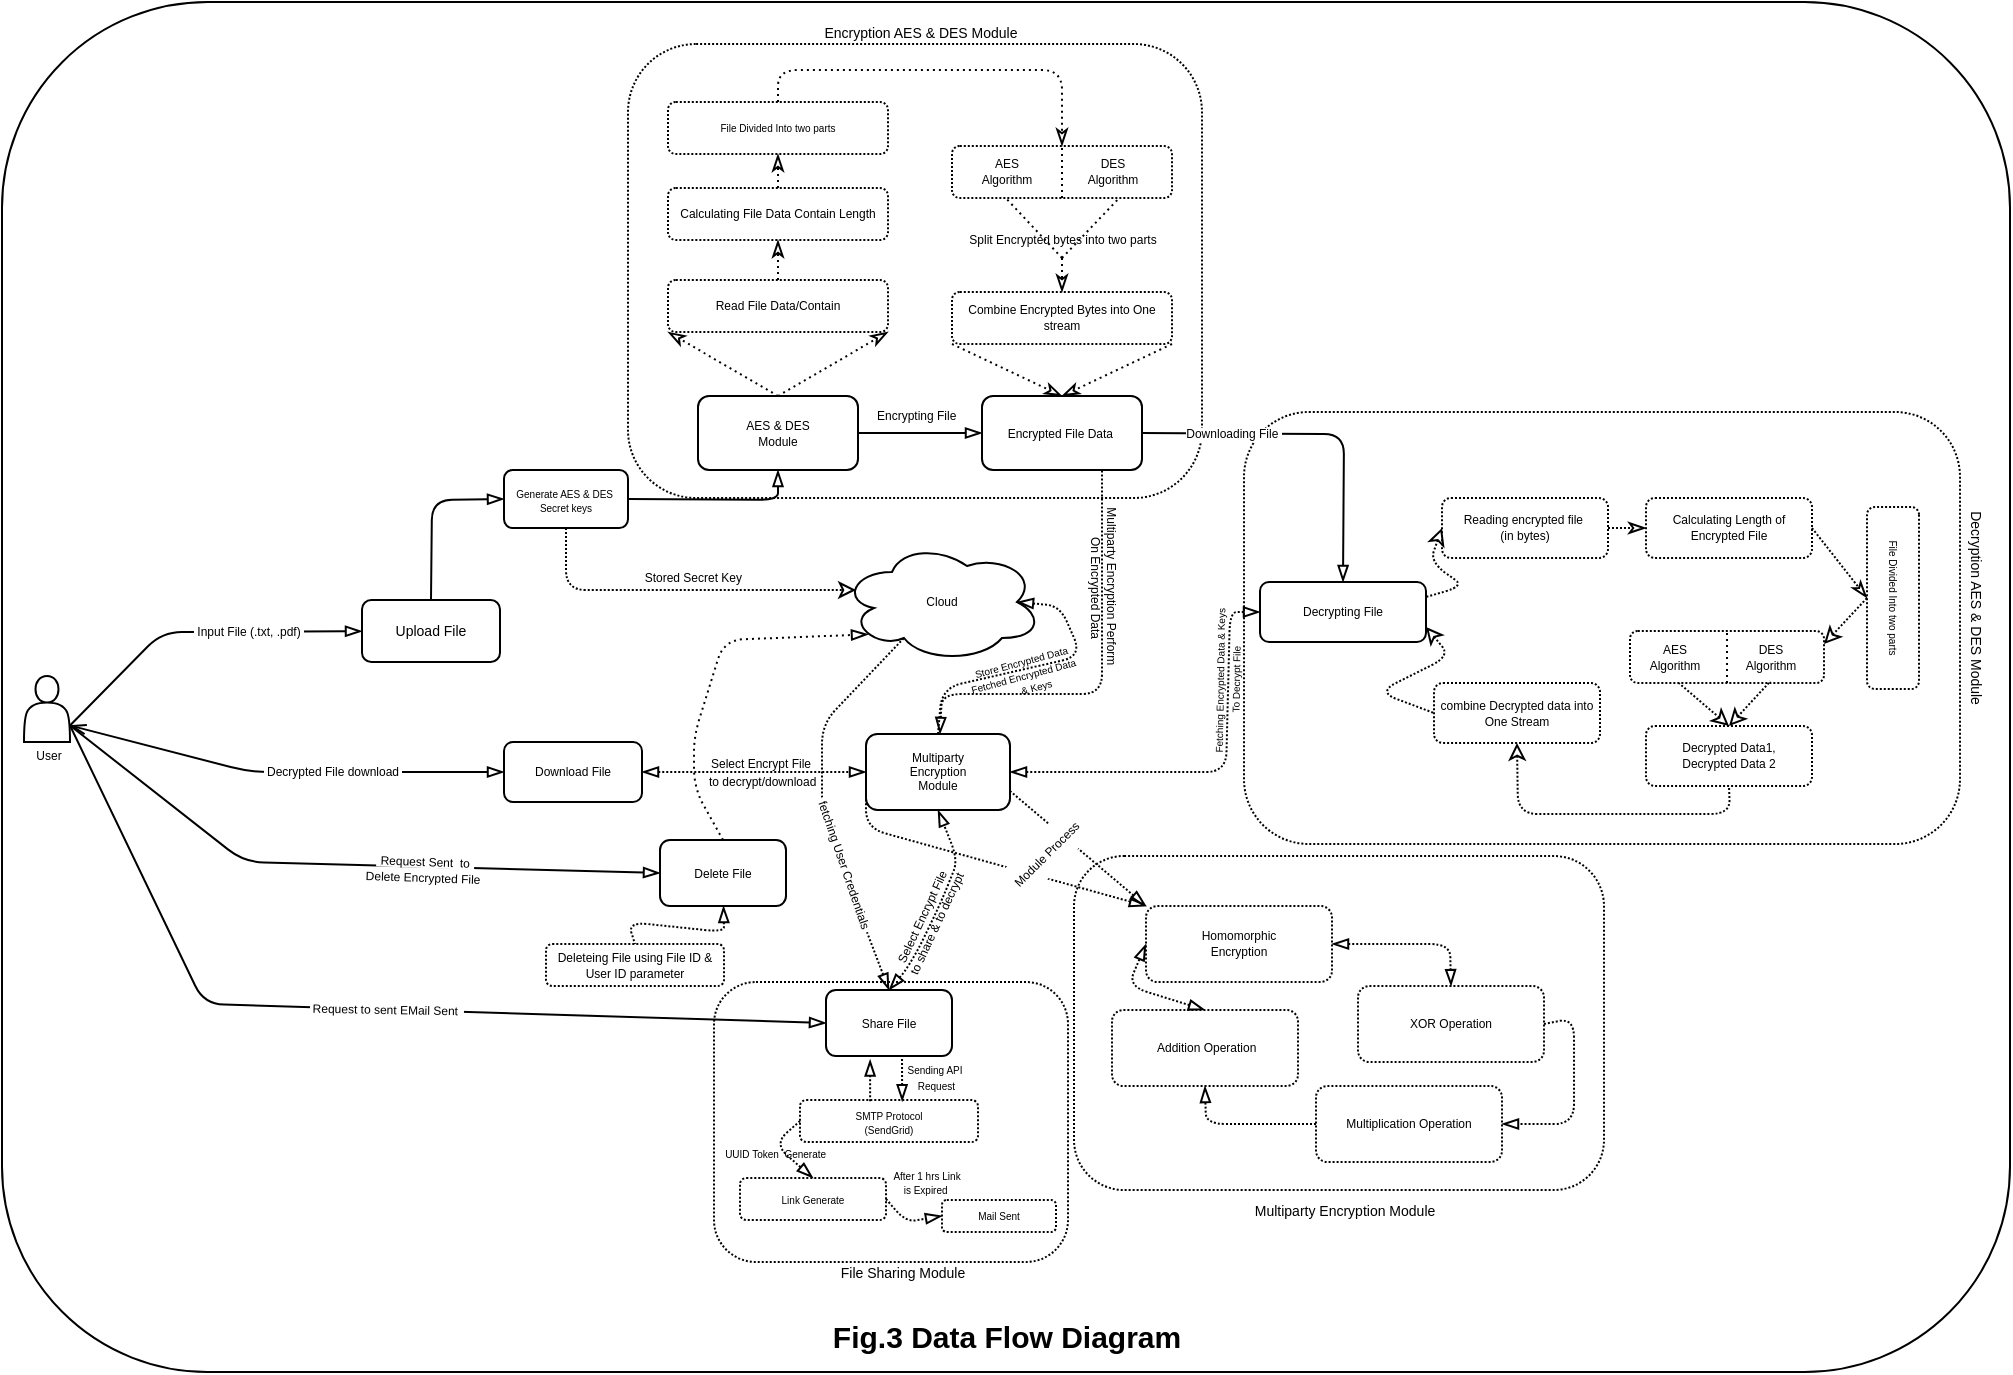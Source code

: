 <mxfile scale="20" border="10">
    <diagram id="tJHeblq7VOOCr7Zzk5kv" name="Page-1">
        <mxGraphModel dx="1242" dy="814" grid="0" gridSize="10" guides="1" tooltips="1" connect="1" arrows="1" fold="1" page="1" pageScale="1" pageWidth="413" pageHeight="291" background="#ffffff" math="0" shadow="0">
            <root>
                <mxCell id="0"/>
                <mxCell id="1" parent="0"/>
                <mxCell id="186" value="" style="rounded=1;whiteSpace=wrap;html=1;labelBackgroundColor=#FFFFFF;strokeColor=#000000;fontSize=6;fontColor=#000000;fillColor=none;strokeWidth=1;" vertex="1" parent="1">
                    <mxGeometry x="-323" y="-88" width="1004" height="685" as="geometry"/>
                </mxCell>
                <mxCell id="184" value="" style="rounded=1;whiteSpace=wrap;html=1;dashed=1;dashPattern=1 1;fontSize=6;fillColor=none;strokeColor=#000000;" vertex="1" parent="1">
                    <mxGeometry x="33" y="402" width="177" height="140" as="geometry"/>
                </mxCell>
                <mxCell id="134" value="" style="rounded=1;whiteSpace=wrap;html=1;dashed=1;dashPattern=1 1;fontSize=6;fillColor=none;strokeColor=#000000;" parent="1" vertex="1">
                    <mxGeometry x="298" y="117" width="358" height="216" as="geometry"/>
                </mxCell>
                <mxCell id="135" value="" style="rounded=1;whiteSpace=wrap;html=1;dashed=1;dashPattern=1 1;fontSize=6;fillColor=none;strokeColor=#000000;" parent="1" vertex="1">
                    <mxGeometry x="213" y="339" width="265" height="167" as="geometry"/>
                </mxCell>
                <mxCell id="136" value="" style="rounded=1;whiteSpace=wrap;html=1;dashed=1;dashPattern=1 1;fontSize=6;fillColor=none;strokeColor=#000000;" parent="1" vertex="1">
                    <mxGeometry x="-10" y="-67" width="287" height="227" as="geometry"/>
                </mxCell>
                <mxCell id="54" value="" style="edgeStyle=none;html=1;strokeColor=#000000;fontSize=6;fontColor=#000000;entryX=0.5;entryY=1;entryDx=0;entryDy=0;exitX=1;exitY=0.5;exitDx=0;exitDy=0;endArrow=blockThin;endFill=0;" parent="1" source="23" target="24" edge="1">
                    <mxGeometry relative="1" as="geometry">
                        <Array as="points">
                            <mxPoint x="65" y="161"/>
                        </Array>
                    </mxGeometry>
                </mxCell>
                <mxCell id="67" value="" style="edgeStyle=none;html=1;strokeColor=#000000;fontSize=6;fontColor=#000000;endArrow=classic;endFill=0;entryX=0.07;entryY=0.4;entryDx=0;entryDy=0;entryPerimeter=0;exitX=0.5;exitY=1;exitDx=0;exitDy=0;dashed=1;dashPattern=1 1;" parent="1" source="23" target="44" edge="1">
                    <mxGeometry relative="1" as="geometry">
                        <Array as="points">
                            <mxPoint x="-41" y="206"/>
                        </Array>
                    </mxGeometry>
                </mxCell>
                <mxCell id="23" value="&lt;font style=&quot;font-size: 5px;&quot;&gt;Generate AES &amp;amp; DES&amp;nbsp;&lt;br&gt;Secret keys&lt;/font&gt;" style="rounded=1;whiteSpace=wrap;html=1;labelBackgroundColor=#FFFFFF;strokeColor=#000000;strokeWidth=1;fontSize=4;fontColor=#000000;fillColor=none;" parent="1" vertex="1">
                    <mxGeometry x="-72" y="146" width="62" height="29" as="geometry"/>
                </mxCell>
                <mxCell id="55" value="" style="edgeStyle=none;html=1;strokeColor=#000000;fontSize=6;fontColor=#000000;endArrow=classicThin;endFill=0;entryX=0;entryY=1;entryDx=0;entryDy=0;dashed=1;dashPattern=1 2;exitX=0.5;exitY=0;exitDx=0;exitDy=0;" parent="1" source="24" target="26" edge="1">
                    <mxGeometry relative="1" as="geometry"/>
                </mxCell>
                <mxCell id="68" value="" style="edgeStyle=none;html=1;strokeColor=#000000;fontSize=6;fontColor=#000000;endArrow=blockThin;endFill=0;" parent="1" source="24" target="25" edge="1">
                    <mxGeometry relative="1" as="geometry"/>
                </mxCell>
                <mxCell id="24" value="&lt;font style=&quot;font-size: 6px;&quot;&gt;AES &amp;amp; DES&lt;br&gt;Module&lt;/font&gt;" style="rounded=1;whiteSpace=wrap;html=1;labelBackgroundColor=#FFFFFF;strokeColor=#000000;strokeWidth=1;fontSize=4;fontColor=#000000;fillColor=none;" parent="1" vertex="1">
                    <mxGeometry x="25" y="109" width="80" height="37" as="geometry"/>
                </mxCell>
                <mxCell id="108" value="" style="edgeStyle=none;html=1;dashed=1;dashPattern=1 1;strokeColor=#000000;fontSize=6;fontColor=#000000;endArrow=blockThin;endFill=0;entryX=1;entryY=0.5;entryDx=0;entryDy=0;exitX=0;exitY=0.5;exitDx=0;exitDy=0;startArrow=blockThin;startFill=0;" parent="1" source="29" target="79" edge="1">
                    <mxGeometry relative="1" as="geometry">
                        <Array as="points">
                            <mxPoint x="291" y="217"/>
                            <mxPoint x="289" y="297"/>
                        </Array>
                    </mxGeometry>
                </mxCell>
                <mxCell id="109" value="" style="edgeStyle=none;html=1;strokeColor=#000000;fontSize=6;fontColor=#000000;endArrow=blockThin;endFill=0;entryX=0.5;entryY=0;entryDx=0;entryDy=0;exitX=1;exitY=0.5;exitDx=0;exitDy=0;" parent="1" source="25" target="29" edge="1">
                    <mxGeometry relative="1" as="geometry">
                        <Array as="points">
                            <mxPoint x="348" y="128"/>
                        </Array>
                    </mxGeometry>
                </mxCell>
                <mxCell id="25" value="&lt;font style=&quot;font-size: 6px;&quot;&gt;Encrypted File Data&amp;nbsp;&lt;br&gt;&lt;/font&gt;" style="rounded=1;whiteSpace=wrap;html=1;labelBackgroundColor=#FFFFFF;strokeColor=#000000;strokeWidth=1;fontSize=4;fontColor=#000000;fillColor=none;" parent="1" vertex="1">
                    <mxGeometry x="167" y="109" width="80" height="37" as="geometry"/>
                </mxCell>
                <mxCell id="57" value="" style="edgeStyle=none;html=1;strokeColor=#000000;fontSize=6;fontColor=#000000;endArrow=classicThin;endFill=0;entryX=0.5;entryY=1;entryDx=0;entryDy=0;dashed=1;dashPattern=1 2;" parent="1" source="26" target="35" edge="1">
                    <mxGeometry relative="1" as="geometry"/>
                </mxCell>
                <mxCell id="26" value="&lt;font style=&quot;font-size: 6px;&quot;&gt;Read File Data/Contain&lt;/font&gt;" style="rounded=1;whiteSpace=wrap;html=1;labelBackgroundColor=#FFFFFF;strokeColor=#000000;strokeWidth=1;fontSize=4;fontColor=#000000;fillColor=none;dashed=1;dashPattern=1 1;" parent="1" vertex="1">
                    <mxGeometry x="10" y="51" width="110" height="26" as="geometry"/>
                </mxCell>
                <mxCell id="28" value="&lt;font style=&quot;font-size: 7px;&quot;&gt;Upload File&lt;/font&gt;" style="rounded=1;whiteSpace=wrap;html=1;labelBackgroundColor=#FFFFFF;strokeColor=#000000;strokeWidth=1;fontSize=4;fontColor=#000000;fillColor=none;" parent="1" vertex="1">
                    <mxGeometry x="-143" y="211" width="69" height="31" as="geometry"/>
                </mxCell>
                <mxCell id="110" value="" style="edgeStyle=none;html=1;strokeColor=#000000;fontSize=6;fontColor=#000000;endArrow=none;endFill=0;exitX=1;exitY=0.75;exitDx=0;exitDy=0;entryX=0;entryY=0.5;entryDx=0;entryDy=0;dashed=1;dashPattern=1 1;startArrow=classic;startFill=0;" parent="1" source="29" target="107" edge="1">
                    <mxGeometry relative="1" as="geometry">
                        <Array as="points">
                            <mxPoint x="401" y="239"/>
                            <mxPoint x="365" y="257"/>
                        </Array>
                    </mxGeometry>
                </mxCell>
                <mxCell id="29" value="&lt;font style=&quot;font-size: 6px;&quot;&gt;Decrypting File&lt;/font&gt;" style="rounded=1;whiteSpace=wrap;html=1;labelBackgroundColor=#FFFFFF;strokeColor=#000000;strokeWidth=1;fontSize=4;fontColor=#000000;fillColor=none;" parent="1" vertex="1">
                    <mxGeometry x="306" y="202" width="83" height="30" as="geometry"/>
                </mxCell>
                <mxCell id="73" value="" style="edgeStyle=none;html=1;strokeColor=#000000;fontSize=6;fontColor=#000000;endArrow=blockThin;endFill=0;entryX=0;entryY=0.5;entryDx=0;entryDy=0;exitX=1;exitY=0.5;exitDx=0;exitDy=0;dashed=1;dashPattern=1 1;startArrow=blockThin;startFill=0;" parent="1" source="30" target="79" edge="1">
                    <mxGeometry relative="1" as="geometry"/>
                </mxCell>
                <mxCell id="30" value="&lt;font style=&quot;font-size: 6px;&quot;&gt;Download File&lt;/font&gt;" style="rounded=1;whiteSpace=wrap;html=1;labelBackgroundColor=#FFFFFF;strokeColor=#000000;strokeWidth=1;fontSize=4;fontColor=#000000;fillColor=none;" parent="1" vertex="1">
                    <mxGeometry x="-72" y="282" width="69" height="30" as="geometry"/>
                </mxCell>
                <mxCell id="76" value="" style="edgeStyle=none;html=1;strokeColor=#000000;fontSize=6;fontColor=#000000;endArrow=none;endFill=0;entryX=0.5;entryY=0;entryDx=0;entryDy=0;startArrow=blockThin;startFill=0;dashed=1;dashPattern=1 1;" parent="1" source="32" target="119" edge="1">
                    <mxGeometry relative="1" as="geometry">
                        <mxPoint x="37.5" y="381" as="targetPoint"/>
                        <Array as="points">
                            <mxPoint x="38" y="377"/>
                            <mxPoint x="-10" y="372"/>
                        </Array>
                    </mxGeometry>
                </mxCell>
                <mxCell id="80" value="" style="edgeStyle=none;html=1;strokeColor=#000000;fontSize=6;fontColor=#000000;endArrow=blockThin;endFill=0;dashed=1;dashPattern=1 2;entryX=0.13;entryY=0.77;entryDx=0;entryDy=0;entryPerimeter=0;exitX=0.5;exitY=0;exitDx=0;exitDy=0;" parent="1" source="32" target="44" edge="1">
                    <mxGeometry relative="1" as="geometry">
                        <Array as="points">
                            <mxPoint x="23" y="305"/>
                            <mxPoint x="23" y="279"/>
                            <mxPoint x="38" y="231"/>
                        </Array>
                    </mxGeometry>
                </mxCell>
                <mxCell id="32" value="&lt;span style=&quot;font-size: 6px;&quot;&gt;Delete File&lt;/span&gt;" style="rounded=1;whiteSpace=wrap;html=1;labelBackgroundColor=#FFFFFF;strokeColor=#000000;strokeWidth=1;fontSize=4;fontColor=#000000;fillColor=none;" parent="1" vertex="1">
                    <mxGeometry x="6" y="331" width="63" height="33" as="geometry"/>
                </mxCell>
                <mxCell id="70" value="" style="edgeStyle=none;html=1;strokeColor=#000000;fontSize=6;fontColor=#000000;endArrow=blockThin;endFill=0;exitX=1;exitY=0.75;exitDx=0;exitDy=0;" parent="1" source="34" target="28" edge="1">
                    <mxGeometry relative="1" as="geometry">
                        <mxPoint x="-221" y="229" as="sourcePoint"/>
                        <Array as="points">
                            <mxPoint x="-243" y="227"/>
                        </Array>
                    </mxGeometry>
                </mxCell>
                <mxCell id="34" value="" style="shape=actor;whiteSpace=wrap;html=1;labelBackgroundColor=#FFFFFF;strokeColor=#000000;strokeWidth=1;fontSize=4;fontColor=#000000;fillColor=none;" parent="1" vertex="1">
                    <mxGeometry x="-312" y="249" width="23" height="33" as="geometry"/>
                </mxCell>
                <mxCell id="58" value="" style="edgeStyle=none;html=1;strokeColor=#000000;fontSize=6;fontColor=#000000;endArrow=classicThin;endFill=0;dashed=1;dashPattern=1 2;" parent="1" source="35" target="36" edge="1">
                    <mxGeometry relative="1" as="geometry"/>
                </mxCell>
                <mxCell id="35" value="&lt;font style=&quot;font-size: 6px;&quot;&gt;Calculating File Data Contain Length&lt;/font&gt;" style="rounded=1;whiteSpace=wrap;html=1;labelBackgroundColor=#FFFFFF;strokeColor=#000000;strokeWidth=1;fontSize=4;fontColor=#000000;fillColor=none;dashed=1;dashPattern=1 1;" parent="1" vertex="1">
                    <mxGeometry x="10" y="5" width="110" height="26" as="geometry"/>
                </mxCell>
                <mxCell id="36" value="&lt;font style=&quot;font-size: 5px;&quot;&gt;File Divided Into two parts&lt;/font&gt;" style="rounded=1;whiteSpace=wrap;html=1;labelBackgroundColor=#FFFFFF;strokeColor=#000000;strokeWidth=1;fontSize=4;fontColor=#000000;fillColor=none;dashed=1;dashPattern=1 1;" parent="1" vertex="1">
                    <mxGeometry x="10" y="-38" width="110" height="26" as="geometry"/>
                </mxCell>
                <mxCell id="37" value="" style="rounded=1;whiteSpace=wrap;html=1;labelBackgroundColor=#FFFFFF;strokeColor=#000000;strokeWidth=1;fontSize=4;fontColor=#000000;fillColor=none;dashed=1;dashPattern=1 1;" parent="1" vertex="1">
                    <mxGeometry x="152" y="-16" width="110" height="26" as="geometry"/>
                </mxCell>
                <mxCell id="38" value="" style="endArrow=none;html=1;strokeColor=#000000;fontSize=6;fontColor=#000000;entryX=0.5;entryY=0;entryDx=0;entryDy=0;exitX=0.5;exitY=1;exitDx=0;exitDy=0;dashed=1;dashPattern=1 2;" parent="1" source="37" target="37" edge="1">
                    <mxGeometry width="50" height="50" relative="1" as="geometry">
                        <mxPoint x="233" y="108" as="sourcePoint"/>
                        <mxPoint x="283" y="58" as="targetPoint"/>
                    </mxGeometry>
                </mxCell>
                <mxCell id="39" value="AES&lt;br&gt;Algorithm" style="text;html=1;align=center;verticalAlign=middle;resizable=0;points=[];autosize=1;strokeColor=none;fillColor=none;fontSize=6;fontColor=#000000;dashed=1;dashPattern=1 1;" parent="1" vertex="1">
                    <mxGeometry x="157" y="-16" width="43" height="26" as="geometry"/>
                </mxCell>
                <mxCell id="40" value="DES&lt;br&gt;Algorithm" style="text;html=1;align=center;verticalAlign=middle;resizable=0;points=[];autosize=1;strokeColor=none;fillColor=none;fontSize=6;fontColor=#000000;dashed=1;dashPattern=1 1;" parent="1" vertex="1">
                    <mxGeometry x="210" y="-16" width="43" height="26" as="geometry"/>
                </mxCell>
                <mxCell id="66" value="" style="edgeStyle=none;html=1;strokeColor=#000000;fontSize=6;fontColor=#000000;endArrow=classicThin;endFill=0;exitX=0;exitY=1;exitDx=0;exitDy=0;entryX=0.5;entryY=0;entryDx=0;entryDy=0;dashed=1;dashPattern=1 2;" parent="1" source="41" target="25" edge="1">
                    <mxGeometry relative="1" as="geometry">
                        <mxPoint x="207" y="111" as="targetPoint"/>
                    </mxGeometry>
                </mxCell>
                <mxCell id="41" value="&lt;font style=&quot;font-size: 6px;&quot;&gt;Combine Encrypted Bytes into One stream&lt;/font&gt;" style="rounded=1;whiteSpace=wrap;html=1;labelBackgroundColor=#FFFFFF;strokeColor=#000000;strokeWidth=1;fontSize=4;fontColor=#000000;fillColor=none;dashed=1;dashPattern=1 1;" parent="1" vertex="1">
                    <mxGeometry x="152" y="57" width="110" height="26" as="geometry"/>
                </mxCell>
                <mxCell id="44" value="Cloud" style="ellipse;shape=cloud;whiteSpace=wrap;html=1;align=center;labelBackgroundColor=#FFFFFF;strokeColor=#000000;strokeWidth=1;fontSize=6;fontColor=#000000;fillColor=none;" parent="1" vertex="1">
                    <mxGeometry x="97" y="182" width="100" height="60" as="geometry"/>
                </mxCell>
                <mxCell id="45" value="&lt;span style=&quot;font-size: 6px;&quot;&gt;Share File&lt;/span&gt;" style="rounded=1;whiteSpace=wrap;html=1;labelBackgroundColor=#FFFFFF;strokeColor=#000000;strokeWidth=1;fontSize=4;fontColor=#000000;fillColor=none;" parent="1" vertex="1">
                    <mxGeometry x="89" y="406" width="63" height="33" as="geometry"/>
                </mxCell>
                <mxCell id="85" value="" style="edgeStyle=none;html=1;strokeColor=#000000;fontSize=6;fontColor=#000000;endArrow=blockThin;endFill=0;entryX=0.35;entryY=1.055;entryDx=0;entryDy=0;entryPerimeter=0;exitX=0.394;exitY=0.029;exitDx=0;exitDy=0;exitPerimeter=0;dashed=1;dashPattern=1 1;" parent="1" source="47" target="45" edge="1">
                    <mxGeometry relative="1" as="geometry"/>
                </mxCell>
                <mxCell id="175" value="" style="edgeStyle=none;html=1;dashed=1;dashPattern=1 1;strokeColor=#000000;fontSize=5;fontColor=#000000;startArrow=none;startFill=0;endArrow=blockThin;endFill=0;entryX=0.5;entryY=0;entryDx=0;entryDy=0;exitX=0;exitY=0.5;exitDx=0;exitDy=0;" edge="1" parent="1" source="47" target="173">
                    <mxGeometry relative="1" as="geometry">
                        <Array as="points">
                            <mxPoint x="63" y="483"/>
                        </Array>
                    </mxGeometry>
                </mxCell>
                <mxCell id="47" value="&lt;font style=&quot;font-size: 5px;&quot;&gt;SMTP Protocol&lt;br&gt;(SendGrid)&lt;br&gt;&lt;/font&gt;" style="rounded=1;whiteSpace=wrap;html=1;labelBackgroundColor=#FFFFFF;strokeColor=#000000;strokeWidth=1;fontSize=4;fontColor=#000000;fillColor=none;dashed=1;dashPattern=1 1;" parent="1" vertex="1">
                    <mxGeometry x="76" y="461" width="89" height="21" as="geometry"/>
                </mxCell>
                <mxCell id="62" value="" style="edgeStyle=none;html=1;strokeColor=#000000;fontSize=6;fontColor=#000000;endArrow=classicThin;endFill=0;dashed=1;dashPattern=1 2;" parent="1" target="41" edge="1">
                    <mxGeometry relative="1" as="geometry">
                        <mxPoint x="207" y="40" as="sourcePoint"/>
                    </mxGeometry>
                </mxCell>
                <mxCell id="53" value="" style="endArrow=blockThin;html=1;strokeColor=#000000;fontSize=6;fontColor=#000000;exitX=0.5;exitY=0;exitDx=0;exitDy=0;entryX=0;entryY=0.5;entryDx=0;entryDy=0;endFill=0;" parent="1" source="28" target="23" edge="1">
                    <mxGeometry width="50" height="50" relative="1" as="geometry">
                        <mxPoint x="-138" y="169" as="sourcePoint"/>
                        <mxPoint x="-88" y="119" as="targetPoint"/>
                        <Array as="points">
                            <mxPoint x="-108" y="161"/>
                        </Array>
                    </mxGeometry>
                </mxCell>
                <mxCell id="59" value="" style="endArrow=classicThin;html=1;strokeColor=#000000;fontSize=6;fontColor=#000000;exitX=0.5;exitY=0;exitDx=0;exitDy=0;entryX=0.5;entryY=0;entryDx=0;entryDy=0;dashed=1;dashPattern=1 2;endFill=0;" parent="1" source="36" target="37" edge="1">
                    <mxGeometry width="50" height="50" relative="1" as="geometry">
                        <mxPoint x="-25" y="-32" as="sourcePoint"/>
                        <mxPoint x="204" y="-64" as="targetPoint"/>
                        <Array as="points">
                            <mxPoint x="65" y="-54"/>
                            <mxPoint x="207" y="-54"/>
                        </Array>
                    </mxGeometry>
                </mxCell>
                <mxCell id="64" value="" style="endArrow=none;html=1;strokeColor=#000000;fontSize=6;fontColor=#000000;entryX=0.509;entryY=1;entryDx=0;entryDy=0;entryPerimeter=0;dashed=1;dashPattern=1 2;" parent="1" target="39" edge="1">
                    <mxGeometry width="50" height="50" relative="1" as="geometry">
                        <mxPoint x="207" y="40" as="sourcePoint"/>
                        <mxPoint x="55" y="-86" as="targetPoint"/>
                    </mxGeometry>
                </mxCell>
                <mxCell id="65" value="" style="endArrow=none;html=1;strokeColor=#000000;fontSize=6;fontColor=#000000;entryX=0.579;entryY=1.029;entryDx=0;entryDy=0;entryPerimeter=0;dashed=1;dashPattern=1 2;" parent="1" target="40" edge="1">
                    <mxGeometry width="50" height="50" relative="1" as="geometry">
                        <mxPoint x="207" y="40" as="sourcePoint"/>
                        <mxPoint x="188.887" y="10" as="targetPoint"/>
                    </mxGeometry>
                </mxCell>
                <mxCell id="71" value="" style="endArrow=blockThin;html=1;strokeColor=#000000;fontSize=6;fontColor=#000000;entryX=0;entryY=0.5;entryDx=0;entryDy=0;startArrow=openThin;startFill=0;endFill=0;exitX=1;exitY=0.75;exitDx=0;exitDy=0;" parent="1" source="34" target="30" edge="1">
                    <mxGeometry width="50" height="50" relative="1" as="geometry">
                        <mxPoint x="-199" y="293" as="sourcePoint"/>
                        <mxPoint x="-152" y="286" as="targetPoint"/>
                        <Array as="points">
                            <mxPoint x="-199" y="297"/>
                        </Array>
                    </mxGeometry>
                </mxCell>
                <mxCell id="72" value="" style="endArrow=blockThin;html=1;strokeColor=#000000;fontSize=6;fontColor=#000000;entryX=0;entryY=0.5;entryDx=0;entryDy=0;endFill=0;startArrow=none;startFill=0;exitX=1;exitY=0.75;exitDx=0;exitDy=0;" parent="1" source="34" target="32" edge="1">
                    <mxGeometry width="50" height="50" relative="1" as="geometry">
                        <mxPoint x="-285" y="275" as="sourcePoint"/>
                        <mxPoint x="-69" y="318.25" as="targetPoint"/>
                        <Array as="points">
                            <mxPoint x="-202" y="342"/>
                        </Array>
                    </mxGeometry>
                </mxCell>
                <mxCell id="81" value="" style="edgeStyle=none;html=1;strokeColor=#000000;fontSize=6;fontColor=#000000;endArrow=none;endFill=0;dashed=1;dashPattern=1 1;startArrow=blockThin;startFill=0;entryX=0.75;entryY=1;entryDx=0;entryDy=0;" parent="1" source="79" target="25" edge="1">
                    <mxGeometry relative="1" as="geometry">
                        <mxPoint x="228" y="177" as="targetPoint"/>
                        <Array as="points">
                            <mxPoint x="147" y="258"/>
                            <mxPoint x="227" y="258"/>
                        </Array>
                    </mxGeometry>
                </mxCell>
                <mxCell id="149" value="" style="edgeStyle=none;html=1;dashed=1;dashPattern=1 1;strokeColor=#000000;fontSize=5;fontColor=#000000;startArrow=none;startFill=0;endArrow=blockThin;endFill=0;exitX=0.5;exitY=0;exitDx=0;exitDy=0;entryX=0.875;entryY=0.5;entryDx=0;entryDy=0;entryPerimeter=0;" parent="1" source="79" target="44" edge="1">
                    <mxGeometry relative="1" as="geometry">
                        <Array as="points">
                            <mxPoint x="147" y="255"/>
                            <mxPoint x="217" y="239"/>
                            <mxPoint x="206" y="214"/>
                        </Array>
                    </mxGeometry>
                </mxCell>
                <mxCell id="79" value="&lt;p style=&quot;line-height: 177%;&quot;&gt;&lt;font style=&quot;font-size: 6px;&quot;&gt;Multiparty&lt;br&gt;Encryption&lt;br&gt;Module&lt;br&gt;&lt;/font&gt;&lt;/p&gt;" style="rounded=1;whiteSpace=wrap;html=1;labelBackgroundColor=#FFFFFF;strokeColor=#000000;strokeWidth=1;fontSize=4;fontColor=#000000;fillColor=none;" parent="1" vertex="1">
                    <mxGeometry x="109" y="278" width="72" height="38" as="geometry"/>
                </mxCell>
                <mxCell id="93" value="" style="edgeStyle=none;html=1;strokeColor=#000000;fontSize=6;fontColor=#000000;endArrow=blockThin;endFill=0;entryX=0.5;entryY=1;entryDx=0;entryDy=0;exitX=0.5;exitY=0;exitDx=0;exitDy=0;dashed=1;dashPattern=1 1;startArrow=blockThin;startFill=0;" parent="1" source="45" target="79" edge="1">
                    <mxGeometry relative="1" as="geometry">
                        <mxPoint x="224" y="357.5" as="sourcePoint"/>
                        <mxPoint x="79" y="357.5" as="targetPoint"/>
                        <Array as="points">
                            <mxPoint x="129" y="396"/>
                            <mxPoint x="136" y="384"/>
                            <mxPoint x="147" y="361"/>
                            <mxPoint x="155" y="341"/>
                        </Array>
                    </mxGeometry>
                </mxCell>
                <mxCell id="94" value="User" style="text;html=1;align=center;verticalAlign=middle;resizable=0;points=[];autosize=1;strokeColor=none;fillColor=none;fontSize=6;fontColor=#000000;" parent="1" vertex="1">
                    <mxGeometry x="-316" y="279.5" width="31" height="19" as="geometry"/>
                </mxCell>
                <mxCell id="117" value="" style="edgeStyle=none;html=1;dashed=1;dashPattern=1 1;strokeColor=#000000;fontSize=6;fontColor=#000000;endArrow=classicThin;endFill=0;exitX=1;exitY=0.5;exitDx=0;exitDy=0;entryX=0.5;entryY=1;entryDx=0;entryDy=0;startArrow=none;startFill=0;" parent="1" source="95" target="105" edge="1">
                    <mxGeometry relative="1" as="geometry"/>
                </mxCell>
                <mxCell id="95" value="&lt;font style=&quot;font-size: 6px;&quot;&gt;Calculating Length of Encrypted File&lt;/font&gt;" style="rounded=1;whiteSpace=wrap;html=1;labelBackgroundColor=#FFFFFF;strokeColor=#000000;strokeWidth=1;fontSize=4;fontColor=#000000;fillColor=none;dashed=1;dashPattern=1 1;" parent="1" vertex="1">
                    <mxGeometry x="499" y="160" width="83" height="30" as="geometry"/>
                </mxCell>
                <mxCell id="96" value="" style="edgeStyle=none;html=1;strokeColor=#000000;fontSize=6;fontColor=#000000;endArrow=classicThin;endFill=0;entryX=1;entryY=1;entryDx=0;entryDy=0;dashed=1;dashPattern=1 2;exitX=0.5;exitY=0;exitDx=0;exitDy=0;" parent="1" source="24" target="26" edge="1">
                    <mxGeometry relative="1" as="geometry">
                        <mxPoint x="67" y="108" as="sourcePoint"/>
                        <mxPoint x="20.0" y="87" as="targetPoint"/>
                    </mxGeometry>
                </mxCell>
                <mxCell id="97" value="" style="edgeStyle=none;html=1;strokeColor=#000000;fontSize=6;fontColor=#000000;endArrow=classicThin;endFill=0;exitX=1;exitY=1;exitDx=0;exitDy=0;entryX=0.5;entryY=0;entryDx=0;entryDy=0;dashed=1;dashPattern=1 2;" parent="1" source="41" target="25" edge="1">
                    <mxGeometry relative="1" as="geometry">
                        <mxPoint x="162" y="93.0" as="sourcePoint"/>
                        <mxPoint x="217" y="119" as="targetPoint"/>
                    </mxGeometry>
                </mxCell>
                <mxCell id="115" value="" style="edgeStyle=none;html=1;dashed=1;dashPattern=1 1;strokeColor=#000000;fontSize=6;fontColor=#000000;endArrow=none;endFill=0;entryX=1;entryY=0.25;entryDx=0;entryDy=0;exitX=0;exitY=0.5;exitDx=0;exitDy=0;startArrow=classic;startFill=0;" parent="1" source="98" target="29" edge="1">
                    <mxGeometry relative="1" as="geometry">
                        <Array as="points">
                            <mxPoint x="391" y="192"/>
                            <mxPoint x="408" y="204"/>
                        </Array>
                    </mxGeometry>
                </mxCell>
                <mxCell id="116" value="" style="edgeStyle=none;html=1;dashed=1;dashPattern=1 1;strokeColor=#000000;fontSize=6;fontColor=#000000;endArrow=classicThin;endFill=0;startArrow=none;startFill=0;" parent="1" source="98" target="95" edge="1">
                    <mxGeometry relative="1" as="geometry"/>
                </mxCell>
                <mxCell id="98" value="&lt;font style=&quot;font-size: 6px;&quot;&gt;Reading encrypted file&amp;nbsp;&lt;br&gt;(in bytes)&lt;br&gt;&lt;/font&gt;" style="rounded=1;whiteSpace=wrap;html=1;labelBackgroundColor=#FFFFFF;strokeColor=#000000;strokeWidth=1;fontSize=4;fontColor=#000000;fillColor=none;dashed=1;dashPattern=1 1;" parent="1" vertex="1">
                    <mxGeometry x="397" y="160" width="83" height="30" as="geometry"/>
                </mxCell>
                <mxCell id="100" value="" style="rounded=1;whiteSpace=wrap;html=1;labelBackgroundColor=#FFFFFF;strokeColor=#000000;strokeWidth=1;fontSize=4;fontColor=#000000;fillColor=none;dashed=1;dashPattern=1 1;" parent="1" vertex="1">
                    <mxGeometry x="491" y="226.5" width="97" height="26" as="geometry"/>
                </mxCell>
                <mxCell id="101" value="" style="endArrow=none;html=1;strokeColor=#000000;fontSize=6;fontColor=#000000;entryX=0.5;entryY=0;entryDx=0;entryDy=0;exitX=0.5;exitY=1;exitDx=0;exitDy=0;dashed=1;dashPattern=1 2;" parent="1" source="100" target="100" edge="1">
                    <mxGeometry width="50" height="50" relative="1" as="geometry">
                        <mxPoint x="559" y="350.5" as="sourcePoint"/>
                        <mxPoint x="609" y="300.5" as="targetPoint"/>
                    </mxGeometry>
                </mxCell>
                <mxCell id="102" value="AES&lt;br&gt;Algorithm" style="text;html=1;align=center;verticalAlign=middle;resizable=0;points=[];autosize=1;strokeColor=none;fillColor=none;fontSize=6;fontColor=#000000;dashed=1;dashPattern=1 1;" parent="1" vertex="1">
                    <mxGeometry x="491" y="226.5" width="43" height="26" as="geometry"/>
                </mxCell>
                <mxCell id="118" value="" style="edgeStyle=none;html=1;dashed=1;dashPattern=1 1;strokeColor=#000000;fontSize=6;fontColor=#000000;endArrow=none;endFill=0;exitX=1;exitY=0.25;exitDx=0;exitDy=0;entryX=0.5;entryY=1;entryDx=0;entryDy=0;startArrow=classic;startFill=0;" parent="1" source="100" target="105" edge="1">
                    <mxGeometry relative="1" as="geometry"/>
                </mxCell>
                <mxCell id="103" value="DES&lt;br&gt;Algorithm" style="text;html=1;align=center;verticalAlign=middle;resizable=0;points=[];autosize=1;strokeColor=none;fillColor=none;fontSize=6;fontColor=#000000;dashed=1;dashPattern=1 1;" parent="1" vertex="1">
                    <mxGeometry x="539" y="226.5" width="43" height="26" as="geometry"/>
                </mxCell>
                <mxCell id="105" value="&lt;font style=&quot;font-size: 5px;&quot;&gt;File Divided Into two parts&lt;/font&gt;" style="rounded=1;whiteSpace=wrap;html=1;labelBackgroundColor=#FFFFFF;strokeColor=#000000;strokeWidth=1;fontSize=4;fontColor=#000000;fillColor=none;dashed=1;dashPattern=1 1;rotation=90;" parent="1" vertex="1">
                    <mxGeometry x="577" y="197" width="91" height="26" as="geometry"/>
                </mxCell>
                <mxCell id="113" value="" style="edgeStyle=none;html=1;dashed=1;dashPattern=1 1;strokeColor=#000000;fontSize=6;fontColor=#000000;endArrow=none;endFill=0;entryX=0.571;entryY=1.005;entryDx=0;entryDy=0;entryPerimeter=0;exitX=0.5;exitY=0;exitDx=0;exitDy=0;startArrow=classic;startFill=0;" parent="1" source="106" target="102" edge="1">
                    <mxGeometry relative="1" as="geometry"/>
                </mxCell>
                <mxCell id="114" value="" style="edgeStyle=none;html=1;dashed=1;dashPattern=1 1;strokeColor=#000000;fontSize=6;fontColor=#000000;endArrow=none;endFill=0;entryX=0.516;entryY=0.966;entryDx=0;entryDy=0;entryPerimeter=0;exitX=0.5;exitY=0;exitDx=0;exitDy=0;startArrow=classic;startFill=0;" parent="1" source="106" target="103" edge="1">
                    <mxGeometry relative="1" as="geometry"/>
                </mxCell>
                <mxCell id="106" value="&lt;font style=&quot;font-size: 6px;&quot;&gt;Decrypted Data1,&lt;br&gt;Decrypted Data 2&lt;br&gt;&lt;/font&gt;" style="rounded=1;whiteSpace=wrap;html=1;labelBackgroundColor=#FFFFFF;strokeColor=#000000;strokeWidth=1;fontSize=4;fontColor=#000000;fillColor=none;dashed=1;dashPattern=1 1;" parent="1" vertex="1">
                    <mxGeometry x="499" y="274" width="83" height="30" as="geometry"/>
                </mxCell>
                <mxCell id="111" value="" style="edgeStyle=none;html=1;dashed=1;dashPattern=1 1;strokeColor=#000000;fontSize=6;fontColor=#000000;endArrow=none;endFill=0;exitX=0.5;exitY=1;exitDx=0;exitDy=0;entryX=0.5;entryY=1;entryDx=0;entryDy=0;startArrow=classic;startFill=0;" parent="1" source="107" target="106" edge="1">
                    <mxGeometry relative="1" as="geometry">
                        <Array as="points">
                            <mxPoint x="435" y="318"/>
                            <mxPoint x="541" y="318"/>
                        </Array>
                    </mxGeometry>
                </mxCell>
                <mxCell id="107" value="&lt;font style=&quot;font-size: 6px;&quot;&gt;combine Decrypted data into One Stream&lt;br&gt;&lt;/font&gt;" style="rounded=1;whiteSpace=wrap;html=1;labelBackgroundColor=#FFFFFF;strokeColor=#000000;strokeWidth=1;fontSize=4;fontColor=#000000;fillColor=none;dashed=1;dashPattern=1 1;" parent="1" vertex="1">
                    <mxGeometry x="393" y="252.5" width="83" height="30" as="geometry"/>
                </mxCell>
                <mxCell id="119" value="&lt;font style=&quot;font-size: 6px;&quot;&gt;Deleteing File using File ID &amp;amp; User ID parameter&lt;br&gt;&lt;/font&gt;" style="rounded=1;whiteSpace=wrap;html=1;labelBackgroundColor=#FFFFFF;strokeColor=#000000;strokeWidth=1;fontSize=4;fontColor=#000000;fillColor=none;dashed=1;dashPattern=1 1;" parent="1" vertex="1">
                    <mxGeometry x="-51" y="383" width="89" height="21" as="geometry"/>
                </mxCell>
                <mxCell id="121" value="" style="edgeStyle=none;html=1;strokeColor=#000000;fontSize=6;fontColor=#000000;endArrow=blockThin;endFill=0;entryX=0;entryY=0.5;entryDx=0;entryDy=0;exitX=1;exitY=0.75;exitDx=0;exitDy=0;" parent="1" source="34" target="45" edge="1">
                    <mxGeometry relative="1" as="geometry">
                        <mxPoint x="-225" y="423" as="sourcePoint"/>
                        <mxPoint x="-133" y="241.155" as="targetPoint"/>
                        <Array as="points">
                            <mxPoint x="-222" y="413"/>
                        </Array>
                    </mxGeometry>
                </mxCell>
                <mxCell id="129" value="" style="edgeStyle=none;html=1;dashed=1;dashPattern=1 1;strokeColor=#000000;fontSize=6;endArrow=blockThin;endFill=0;exitX=1;exitY=0.5;exitDx=0;exitDy=0;entryX=0.5;entryY=0;entryDx=0;entryDy=0;startArrow=blockThin;startFill=0;" parent="1" source="122" target="126" edge="1">
                    <mxGeometry relative="1" as="geometry">
                        <Array as="points">
                            <mxPoint x="401" y="383"/>
                        </Array>
                    </mxGeometry>
                </mxCell>
                <mxCell id="122" value="&lt;font style=&quot;font-size: 6px;&quot;&gt;&amp;nbsp;Homomorphic&amp;nbsp;&lt;br&gt;Encryption&lt;/font&gt;" style="rounded=1;whiteSpace=wrap;html=1;labelBackgroundColor=#FFFFFF;strokeColor=#000000;strokeWidth=1;fontSize=4;fontColor=#000000;fillColor=none;dashed=1;dashPattern=1 1;" parent="1" vertex="1">
                    <mxGeometry x="249" y="364" width="93" height="38" as="geometry"/>
                </mxCell>
                <mxCell id="124" value="" style="endArrow=none;html=1;fontSize=6;entryX=0;entryY=0.75;entryDx=0;entryDy=0;exitX=0;exitY=0;exitDx=0;exitDy=0;strokeColor=#000000;dashed=1;dashPattern=1 1;startArrow=blockThin;startFill=0;" parent="1" source="122" target="79" edge="1">
                    <mxGeometry width="50" height="50" relative="1" as="geometry">
                        <mxPoint x="175" y="405" as="sourcePoint"/>
                        <mxPoint x="225" y="355" as="targetPoint"/>
                        <Array as="points">
                            <mxPoint x="109" y="325"/>
                        </Array>
                    </mxGeometry>
                </mxCell>
                <mxCell id="125" value="" style="endArrow=none;html=1;fontSize=6;entryX=1;entryY=0.75;entryDx=0;entryDy=0;strokeColor=#000000;dashed=1;dashPattern=1 1;exitX=0;exitY=0;exitDx=0;exitDy=0;startArrow=blockThin;startFill=0;" parent="1" source="122" target="79" edge="1">
                    <mxGeometry width="50" height="50" relative="1" as="geometry">
                        <mxPoint x="208" y="339" as="sourcePoint"/>
                        <mxPoint x="173.0" y="326" as="targetPoint"/>
                    </mxGeometry>
                </mxCell>
                <mxCell id="126" value="&lt;font style=&quot;font-size: 6px;&quot;&gt;XOR Operation&lt;/font&gt;" style="rounded=1;whiteSpace=wrap;html=1;labelBackgroundColor=#FFFFFF;strokeColor=#000000;strokeWidth=1;fontSize=4;fontColor=#000000;fillColor=none;dashed=1;dashPattern=1 1;" parent="1" vertex="1">
                    <mxGeometry x="355" y="404" width="93" height="38" as="geometry"/>
                </mxCell>
                <mxCell id="132" value="" style="edgeStyle=none;html=1;dashed=1;dashPattern=1 1;strokeColor=#000000;fontSize=6;endArrow=blockThin;endFill=0;entryX=0.5;entryY=1;entryDx=0;entryDy=0;exitX=0;exitY=0.5;exitDx=0;exitDy=0;" parent="1" source="127" target="128" edge="1">
                    <mxGeometry relative="1" as="geometry">
                        <Array as="points">
                            <mxPoint x="279" y="473"/>
                        </Array>
                    </mxGeometry>
                </mxCell>
                <mxCell id="127" value="&lt;font style=&quot;font-size: 6px;&quot;&gt;Multiplication Operation&lt;/font&gt;" style="rounded=1;whiteSpace=wrap;html=1;labelBackgroundColor=#FFFFFF;strokeColor=#000000;strokeWidth=1;fontSize=4;fontColor=#000000;fillColor=none;dashed=1;dashPattern=1 1;" parent="1" vertex="1">
                    <mxGeometry x="334" y="454" width="93" height="38" as="geometry"/>
                </mxCell>
                <mxCell id="133" value="" style="edgeStyle=none;html=1;dashed=1;dashPattern=1 1;strokeColor=#000000;fontSize=6;endArrow=blockThin;endFill=0;entryX=0;entryY=0.5;entryDx=0;entryDy=0;exitX=0.5;exitY=0;exitDx=0;exitDy=0;startArrow=blockThin;startFill=0;" parent="1" source="128" target="122" edge="1">
                    <mxGeometry relative="1" as="geometry">
                        <mxPoint x="266" y="413" as="sourcePoint"/>
                        <Array as="points">
                            <mxPoint x="240" y="404"/>
                        </Array>
                    </mxGeometry>
                </mxCell>
                <mxCell id="128" value="&lt;font style=&quot;font-size: 6px;&quot;&gt;&amp;nbsp;Addition Operation&lt;/font&gt;" style="rounded=1;whiteSpace=wrap;html=1;labelBackgroundColor=#FFFFFF;strokeColor=#000000;strokeWidth=1;fontSize=4;fontColor=#000000;fillColor=none;dashed=1;dashPattern=1 1;" parent="1" vertex="1">
                    <mxGeometry x="232" y="416" width="93" height="38" as="geometry"/>
                </mxCell>
                <mxCell id="131" value="" style="edgeStyle=none;html=1;dashed=1;dashPattern=1 1;strokeColor=#000000;fontSize=6;endArrow=blockThin;endFill=0;exitX=1;exitY=0.5;exitDx=0;exitDy=0;entryX=1;entryY=0.5;entryDx=0;entryDy=0;" parent="1" source="126" target="127" edge="1">
                    <mxGeometry relative="1" as="geometry">
                        <mxPoint x="352" y="393.0" as="sourcePoint"/>
                        <mxPoint x="411.5" y="414" as="targetPoint"/>
                        <Array as="points">
                            <mxPoint x="463" y="420"/>
                            <mxPoint x="463" y="473"/>
                        </Array>
                    </mxGeometry>
                </mxCell>
                <mxCell id="137" value="&lt;span style=&quot;background-color: rgb(255, 255, 255);&quot;&gt;&lt;font color=&quot;#000000&quot;&gt;&amp;nbsp;Input File (.txt, .pdf)&amp;nbsp;&lt;br&gt;&lt;/font&gt;&lt;/span&gt;" style="text;html=1;align=center;verticalAlign=middle;resizable=0;points=[];autosize=1;strokeColor=none;fillColor=none;fontSize=6;rotation=0;" parent="1" vertex="1">
                    <mxGeometry x="-237" y="217" width="73" height="19" as="geometry"/>
                </mxCell>
                <mxCell id="138" value="&lt;font style=&quot;font-size: 7px;&quot;&gt;Encryption AES &amp;amp; DES Module&lt;/font&gt;" style="text;html=1;align=center;verticalAlign=middle;resizable=0;points=[];autosize=1;strokeColor=none;fillColor=none;fontSize=6;fontColor=#000000;" parent="1" vertex="1">
                    <mxGeometry x="78" y="-83" width="115" height="21" as="geometry"/>
                </mxCell>
                <mxCell id="139" value="Split Encrypted bytes into two parts" style="text;html=1;align=center;verticalAlign=middle;resizable=0;points=[];autosize=1;strokeColor=none;fillColor=none;fontSize=6;fontColor=#000000;" parent="1" vertex="1">
                    <mxGeometry x="151" y="21" width="112" height="19" as="geometry"/>
                </mxCell>
                <mxCell id="144" value="&amp;nbsp;Encrypting File" style="text;html=1;align=center;verticalAlign=middle;resizable=0;points=[];autosize=1;strokeColor=none;fillColor=none;fontSize=6;fontColor=#000000;" parent="1" vertex="1">
                    <mxGeometry x="103" y="109" width="59" height="19" as="geometry"/>
                </mxCell>
                <mxCell id="146" value="" style="edgeStyle=none;html=1;strokeColor=#000000;fontSize=6;fontColor=#000000;endArrow=none;endFill=0;exitX=0.574;exitY=0.029;exitDx=0;exitDy=0;exitPerimeter=0;startArrow=blockThin;startFill=0;dashed=1;dashPattern=1 1;" parent="1" source="47" edge="1">
                    <mxGeometry relative="1" as="geometry">
                        <mxPoint x="121.066" y="471.609" as="sourcePoint"/>
                        <mxPoint x="127" y="438" as="targetPoint"/>
                    </mxGeometry>
                </mxCell>
                <mxCell id="147" value="&lt;font style=&quot;font-size: 6px;&quot;&gt;Multiparty Encryption Perform&amp;nbsp;&lt;br&gt;On Encrypted Data&lt;/font&gt;" style="text;html=1;align=center;verticalAlign=middle;resizable=0;points=[];autosize=1;strokeColor=none;fillColor=none;fontSize=6;fontColor=#000000;rotation=90;" parent="1" vertex="1">
                    <mxGeometry x="178" y="191" width="99" height="26" as="geometry"/>
                </mxCell>
                <mxCell id="150" value="Stored Secret Key&amp;nbsp;" style="text;html=1;align=center;verticalAlign=middle;resizable=0;points=[];autosize=1;strokeColor=none;fillColor=none;fontSize=6;fontColor=#000000;" parent="1" vertex="1">
                    <mxGeometry x="-11" y="190" width="68" height="19" as="geometry"/>
                </mxCell>
                <mxCell id="151" value="&lt;span style=&quot;font-size: 5px;&quot;&gt;Store Encrypted Data&lt;br&gt;Fetched Encrypted Data&amp;nbsp;&lt;br&gt;&amp;nbsp; &amp;nbsp; &amp;nbsp; &amp;amp; Keys&lt;br&gt;&lt;/span&gt;" style="text;html=1;align=center;verticalAlign=middle;resizable=0;points=[];autosize=1;strokeColor=none;fillColor=none;fontSize=6;fontColor=#000000;rotation=-15;" parent="1" vertex="1">
                    <mxGeometry x="151" y="232" width="73" height="34" as="geometry"/>
                </mxCell>
                <mxCell id="152" value="&lt;font style=&quot;font-size: 7px;&quot;&gt;Decryption AES &amp;amp; DES Module&lt;/font&gt;" style="text;html=1;align=center;verticalAlign=middle;resizable=0;points=[];autosize=1;strokeColor=none;fillColor=none;fontSize=5;fontFamily=Helvetica;fontColor=#000000;rotation=90;" parent="1" vertex="1">
                    <mxGeometry x="606" y="204" width="115" height="20" as="geometry"/>
                </mxCell>
                <mxCell id="154" value="&lt;font style=&quot;font-size: 6px;&quot;&gt;Downloading File&amp;nbsp;&lt;/font&gt;" style="text;html=1;strokeColor=none;fillColor=none;align=center;verticalAlign=middle;whiteSpace=wrap;rounded=0;dashed=1;dashPattern=1 1;labelBackgroundColor=#FFFFFF;fontFamily=Helvetica;fontSize=5;fontColor=#000000;" parent="1" vertex="1">
                    <mxGeometry x="263" y="112.5" width="60" height="30" as="geometry"/>
                </mxCell>
                <mxCell id="155" value="&lt;font style=&quot;font-size: 7px;&quot;&gt;Multiparty Encryption Module&lt;/font&gt;" style="text;html=1;align=center;verticalAlign=middle;resizable=0;points=[];autosize=1;strokeColor=none;fillColor=none;fontSize=6;fontFamily=Helvetica;fontColor=#000000;" parent="1" vertex="1">
                    <mxGeometry x="293.5" y="506" width="108" height="21" as="geometry"/>
                </mxCell>
                <mxCell id="157" value="&lt;span style=&quot;font-size: 5px;&quot;&gt;Fetching Encrypted Data &amp;amp; Keys&amp;nbsp;&lt;br&gt;To Decrypt File&lt;br&gt;&lt;/span&gt;" style="text;html=1;align=center;verticalAlign=middle;resizable=0;points=[];autosize=1;strokeColor=none;fillColor=none;fontSize=6;fontColor=#000000;rotation=271;" parent="1" vertex="1">
                    <mxGeometry x="244" y="238" width="92" height="26" as="geometry"/>
                </mxCell>
                <mxCell id="160" value="" style="endArrow=none;html=1;entryX=0.31;entryY=0.8;entryDx=0;entryDy=0;entryPerimeter=0;exitX=0.5;exitY=0;exitDx=0;exitDy=0;strokeColor=#000000;dashed=1;dashPattern=1 1;startArrow=blockThin;startFill=0;" edge="1" parent="1" source="45" target="44">
                    <mxGeometry width="50" height="50" relative="1" as="geometry">
                        <mxPoint x="109" y="380" as="sourcePoint"/>
                        <mxPoint x="125" y="312" as="targetPoint"/>
                        <Array as="points">
                            <mxPoint x="87" y="318"/>
                            <mxPoint x="87" y="273"/>
                        </Array>
                    </mxGeometry>
                </mxCell>
                <mxCell id="161" value="&lt;font style=&quot;font-size: 6px; background-color: rgb(255, 255, 255);&quot; color=&quot;#000000&quot;&gt;&amp;nbsp;fetching User Credentials&amp;nbsp;&lt;/font&gt;" style="text;html=1;align=center;verticalAlign=middle;resizable=0;points=[];autosize=1;strokeColor=none;fillColor=none;rotation=71;" vertex="1" parent="1">
                    <mxGeometry x="55" y="329" width="89" height="26" as="geometry"/>
                </mxCell>
                <mxCell id="163" value="Select Encrypt File &lt;br&gt;to share &amp;amp; to decrypt" style="text;html=1;align=center;verticalAlign=middle;resizable=0;points=[];autosize=1;strokeColor=none;fillColor=none;fontSize=6;fontColor=#000000;rotation=-65;" vertex="1" parent="1">
                    <mxGeometry x="104" y="359" width="73" height="26" as="geometry"/>
                </mxCell>
                <mxCell id="164" value="Module Process" style="text;html=1;align=center;verticalAlign=middle;resizable=0;points=[];autosize=1;strokeColor=none;fillColor=#FFFFFF;fontSize=6;fontColor=#000000;rotation=-45;" vertex="1" parent="1">
                    <mxGeometry x="168" y="329" width="61" height="19" as="geometry"/>
                </mxCell>
                <mxCell id="168" value="&lt;font style=&quot;font-size: 5px;&quot;&gt;Sending API&lt;br&gt;&amp;nbsp;Request&lt;/font&gt;" style="text;html=1;align=center;verticalAlign=middle;resizable=0;points=[];autosize=1;strokeColor=none;fillColor=none;fontSize=6;fontColor=#000000;" vertex="1" parent="1">
                    <mxGeometry x="120" y="437" width="46" height="26" as="geometry"/>
                </mxCell>
                <mxCell id="169" value="&lt;span style=&quot;background-color: rgb(255, 255, 255);&quot;&gt;&lt;font color=&quot;#000000&quot;&gt;&amp;nbsp;Decrypted File download&amp;nbsp;&lt;br&gt;&lt;/font&gt;&lt;/span&gt;" style="text;html=1;align=center;verticalAlign=middle;resizable=0;points=[];autosize=1;strokeColor=none;fillColor=none;fontSize=6;rotation=0;" vertex="1" parent="1">
                    <mxGeometry x="-202" y="287.5" width="87" height="19" as="geometry"/>
                </mxCell>
                <mxCell id="170" value="&lt;span style=&quot;background-color: rgb(255, 255, 255);&quot;&gt;&lt;font color=&quot;#000000&quot;&gt;&amp;nbsp;Request to sent EMail Sent&amp;nbsp;&amp;nbsp;&lt;br&gt;&lt;/font&gt;&lt;/span&gt;" style="text;html=1;align=center;verticalAlign=middle;resizable=0;points=[];autosize=1;strokeColor=none;fillColor=none;fontSize=6;rotation=1;" vertex="1" parent="1">
                    <mxGeometry x="-179" y="406" width="96" height="19" as="geometry"/>
                </mxCell>
                <mxCell id="172" value="&lt;p style=&quot;line-height: 140%;&quot;&gt;Select Encrypt File &lt;br&gt;&amp;nbsp;to decrypt/download&lt;/p&gt;" style="text;html=1;align=center;verticalAlign=middle;resizable=0;points=[];autosize=1;strokeColor=none;fillColor=none;fontSize=6;fontColor=#000000;rotation=0;" vertex="1" parent="1">
                    <mxGeometry x="19" y="276.5" width="73" height="41" as="geometry"/>
                </mxCell>
                <mxCell id="176" value="" style="edgeStyle=none;html=1;dashed=1;dashPattern=1 1;strokeColor=#000000;fontSize=5;fontColor=#000000;startArrow=none;startFill=0;endArrow=blockThin;endFill=0;entryX=0;entryY=0.5;entryDx=0;entryDy=0;exitX=1;exitY=0.5;exitDx=0;exitDy=0;" edge="1" parent="1" source="173" target="174">
                    <mxGeometry relative="1" as="geometry">
                        <mxPoint x="67" y="541" as="sourcePoint"/>
                        <Array as="points">
                            <mxPoint x="129" y="522"/>
                        </Array>
                    </mxGeometry>
                </mxCell>
                <mxCell id="173" value="&lt;font style=&quot;font-size: 5px;&quot;&gt;Link Generate&lt;br&gt;&lt;/font&gt;" style="rounded=1;whiteSpace=wrap;html=1;labelBackgroundColor=#FFFFFF;strokeColor=#000000;strokeWidth=1;fontSize=4;fontColor=#000000;fillColor=none;dashed=1;dashPattern=1 1;" vertex="1" parent="1">
                    <mxGeometry x="46" y="500" width="73" height="21" as="geometry"/>
                </mxCell>
                <mxCell id="174" value="&lt;font style=&quot;font-size: 5px;&quot;&gt;Mail Sent&lt;br&gt;&lt;/font&gt;" style="rounded=1;whiteSpace=wrap;html=1;labelBackgroundColor=#FFFFFF;strokeColor=#000000;strokeWidth=1;fontSize=4;fontColor=#000000;fillColor=none;dashed=1;dashPattern=1 1;" vertex="1" parent="1">
                    <mxGeometry x="147" y="511" width="57" height="16" as="geometry"/>
                </mxCell>
                <mxCell id="177" value="&lt;p style=&quot;line-height: 140%;&quot;&gt;After 1 hrs Link &lt;br&gt;is Expired&amp;nbsp;&lt;/p&gt;" style="text;html=1;align=center;verticalAlign=middle;resizable=0;points=[];autosize=1;strokeColor=none;fillColor=none;fontSize=5;fontColor=#000000;rotation=0;" vertex="1" parent="1">
                    <mxGeometry x="113" y="484" width="52" height="36" as="geometry"/>
                </mxCell>
                <mxCell id="178" value="UUID Token&amp;nbsp; Generate&amp;nbsp;" style="text;html=1;align=center;verticalAlign=middle;resizable=0;points=[];autosize=1;strokeColor=none;fillColor=none;fontSize=5;fontColor=#000000;" vertex="1" parent="1">
                    <mxGeometry x="29" y="478" width="70" height="18" as="geometry"/>
                </mxCell>
                <mxCell id="181" value="&lt;span style=&quot;background-color: rgb(255, 255, 255);&quot;&gt;&lt;font color=&quot;#000000&quot;&gt;&amp;nbsp;&lt;/font&gt;&lt;/span&gt;&lt;span style=&quot;color: rgb(0, 0, 0); background-color: rgb(255, 255, 255);&quot;&gt;Request Sent&amp;nbsp; to&amp;nbsp;&lt;/span&gt;&lt;span style=&quot;background-color: rgb(255, 255, 255);&quot;&gt;&lt;font color=&quot;#000000&quot;&gt;&lt;br&gt;Delete Encrypted File&amp;nbsp;&lt;br&gt;&lt;/font&gt;&lt;/span&gt;" style="text;html=1;align=center;verticalAlign=middle;resizable=0;points=[];autosize=1;strokeColor=none;fillColor=none;fontSize=6;rotation=2;" vertex="1" parent="1">
                    <mxGeometry x="-151" y="333" width="77" height="26" as="geometry"/>
                </mxCell>
                <mxCell id="185" value="&lt;font style=&quot;font-size: 7px;&quot;&gt;File Sharing Module&lt;/font&gt;" style="text;html=1;align=center;verticalAlign=middle;resizable=0;points=[];autosize=1;strokeColor=none;fillColor=none;fontSize=5;fontColor=#000000;" vertex="1" parent="1">
                    <mxGeometry x="87" y="538" width="80" height="20" as="geometry"/>
                </mxCell>
                <mxCell id="188" value="&lt;font style=&quot;font-size: 15px;&quot;&gt;Fig.3 Data Flow Diagram&lt;/font&gt;" style="text;strokeColor=none;fillColor=none;html=1;fontSize=24;fontStyle=1;verticalAlign=middle;align=center;labelBackgroundColor=#FFFFFF;strokeWidth=1;fontColor=#000000;" vertex="1" parent="1">
                    <mxGeometry x="129" y="557" width="100" height="40" as="geometry"/>
                </mxCell>
            </root>
        </mxGraphModel>
    </diagram>
</mxfile>
